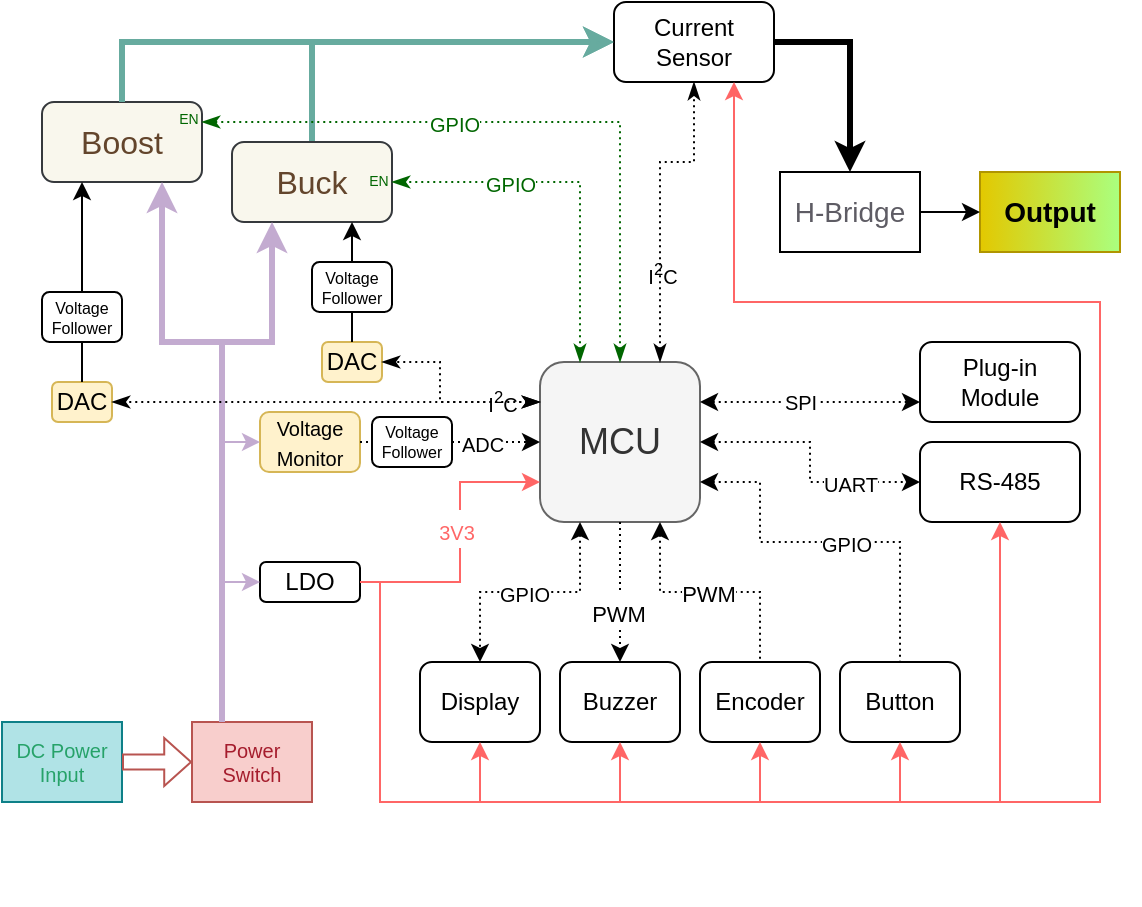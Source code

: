 <mxfile version="21.3.6" type="device">
  <diagram id="sNHUYcScr_lrZ1LzuWTF" name="Page-1">
    <mxGraphModel dx="830" dy="462" grid="1" gridSize="10" guides="1" tooltips="1" connect="1" arrows="1" fold="1" page="1" pageScale="1" pageWidth="827" pageHeight="1169" math="0" shadow="0">
      <root>
        <mxCell id="0" />
        <mxCell id="1" parent="0" />
        <mxCell id="bBt4X0M5Szbjh47Dpjpm-1" value="" style="edgeStyle=elbowEdgeStyle;elbow=vertical;endArrow=classic;html=1;rounded=0;fontSize=14;entryX=0;entryY=0.5;entryDx=0;entryDy=0;fillColor=#bac8d3;strokeColor=#67AB9F;strokeWidth=3;exitX=0.5;exitY=0;exitDx=0;exitDy=0;" edge="1" parent="1" source="bBt4X0M5Szbjh47Dpjpm-4" target="bBt4X0M5Szbjh47Dpjpm-6">
          <mxGeometry width="50" height="50" relative="1" as="geometry">
            <mxPoint x="502" y="360" as="sourcePoint" />
            <mxPoint x="640" y="415" as="targetPoint" />
            <Array as="points">
              <mxPoint x="360" y="320" />
            </Array>
          </mxGeometry>
        </mxCell>
        <mxCell id="bBt4X0M5Szbjh47Dpjpm-2" value="&lt;font style=&quot;font-size: 18px;&quot;&gt;MCU&lt;/font&gt;" style="rounded=1;whiteSpace=wrap;html=1;fillColor=#f5f5f5;strokeColor=#666666;fontColor=#333333;" vertex="1" parent="1">
          <mxGeometry x="400" y="480" width="80" height="80" as="geometry" />
        </mxCell>
        <mxCell id="bBt4X0M5Szbjh47Dpjpm-3" value="&lt;font style=&quot;font-size: 16px;&quot; color=&quot;#63452c&quot;&gt;Boost&lt;/font&gt;" style="rounded=1;whiteSpace=wrap;html=1;fillColor=#f9f7ed;strokeColor=#36393d;" vertex="1" parent="1">
          <mxGeometry x="151" y="350" width="80" height="40" as="geometry" />
        </mxCell>
        <mxCell id="bBt4X0M5Szbjh47Dpjpm-4" value="&lt;font style=&quot;font-size: 16px;&quot; color=&quot;#63452c&quot;&gt;Buck&lt;/font&gt;" style="rounded=1;whiteSpace=wrap;html=1;fillColor=#f9f7ed;strokeColor=#36393d;" vertex="1" parent="1">
          <mxGeometry x="246" y="370" width="80" height="40" as="geometry" />
        </mxCell>
        <mxCell id="bBt4X0M5Szbjh47Dpjpm-5" value="LDO" style="rounded=1;whiteSpace=wrap;html=1;" vertex="1" parent="1">
          <mxGeometry x="260" y="580" width="50" height="20" as="geometry" />
        </mxCell>
        <mxCell id="bBt4X0M5Szbjh47Dpjpm-6" value="&lt;div&gt;Current&lt;/div&gt;&lt;div&gt;Sensor&lt;br&gt;&lt;/div&gt;" style="rounded=1;whiteSpace=wrap;html=1;fillColor=none;" vertex="1" parent="1">
          <mxGeometry x="437" y="300" width="80" height="40" as="geometry" />
        </mxCell>
        <mxCell id="bBt4X0M5Szbjh47Dpjpm-7" value="&lt;div&gt;Plug-in&lt;/div&gt;&lt;div&gt;Module&lt;br&gt;&lt;/div&gt;" style="rounded=1;whiteSpace=wrap;html=1;" vertex="1" parent="1">
          <mxGeometry x="590" y="470" width="80" height="40" as="geometry" />
        </mxCell>
        <mxCell id="bBt4X0M5Szbjh47Dpjpm-8" value="Display" style="rounded=1;whiteSpace=wrap;html=1;" vertex="1" parent="1">
          <mxGeometry x="340" y="630" width="60" height="40" as="geometry" />
        </mxCell>
        <mxCell id="bBt4X0M5Szbjh47Dpjpm-9" value="Buzzer" style="rounded=1;whiteSpace=wrap;html=1;" vertex="1" parent="1">
          <mxGeometry x="410" y="630" width="60" height="40" as="geometry" />
        </mxCell>
        <mxCell id="bBt4X0M5Szbjh47Dpjpm-10" value="Encoder" style="rounded=1;whiteSpace=wrap;html=1;" vertex="1" parent="1">
          <mxGeometry x="480" y="630" width="60" height="40" as="geometry" />
        </mxCell>
        <mxCell id="bBt4X0M5Szbjh47Dpjpm-11" value="&lt;div&gt;Button&lt;/div&gt;" style="rounded=1;whiteSpace=wrap;html=1;" vertex="1" parent="1">
          <mxGeometry x="550" y="630" width="60" height="40" as="geometry" />
        </mxCell>
        <mxCell id="bBt4X0M5Szbjh47Dpjpm-12" value="&lt;div&gt;RS-485&lt;br&gt;&lt;/div&gt;" style="rounded=1;whiteSpace=wrap;html=1;" vertex="1" parent="1">
          <mxGeometry x="590" y="520" width="80" height="40" as="geometry" />
        </mxCell>
        <mxCell id="bBt4X0M5Szbjh47Dpjpm-13" value="" style="edgeStyle=elbowEdgeStyle;elbow=vertical;endArrow=classic;html=1;rounded=0;fontSize=14;entryX=0.5;entryY=0;entryDx=0;entryDy=0;startArrow=classic;startFill=1;dashed=1;dashPattern=1 2;" edge="1" parent="1" target="bBt4X0M5Szbjh47Dpjpm-8">
          <mxGeometry width="50" height="50" relative="1" as="geometry">
            <mxPoint x="420" y="560" as="sourcePoint" />
            <mxPoint x="500" y="510" as="targetPoint" />
          </mxGeometry>
        </mxCell>
        <mxCell id="bBt4X0M5Szbjh47Dpjpm-14" value="" style="edgeStyle=elbowEdgeStyle;elbow=vertical;endArrow=none;html=1;rounded=0;fontSize=14;entryX=0.5;entryY=0;entryDx=0;entryDy=0;exitX=0.75;exitY=1;exitDx=0;exitDy=0;startArrow=classic;startFill=1;dashed=1;dashPattern=1 2;endFill=0;" edge="1" parent="1" source="bBt4X0M5Szbjh47Dpjpm-2" target="bBt4X0M5Szbjh47Dpjpm-10">
          <mxGeometry width="50" height="50" relative="1" as="geometry">
            <mxPoint x="430" y="570" as="sourcePoint" />
            <mxPoint x="380" y="640" as="targetPoint" />
          </mxGeometry>
        </mxCell>
        <mxCell id="bBt4X0M5Szbjh47Dpjpm-15" value="" style="edgeStyle=segmentEdgeStyle;endArrow=none;html=1;rounded=0;fontSize=14;entryX=0.5;entryY=0;entryDx=0;entryDy=0;startArrow=classic;startFill=1;endFill=0;dashed=1;dashPattern=1 2;" edge="1" parent="1" target="bBt4X0M5Szbjh47Dpjpm-11">
          <mxGeometry width="50" height="50" relative="1" as="geometry">
            <mxPoint x="480" y="540" as="sourcePoint" />
            <mxPoint x="500" y="510" as="targetPoint" />
            <Array as="points">
              <mxPoint x="510" y="540" />
              <mxPoint x="510" y="570" />
              <mxPoint x="580" y="570" />
            </Array>
          </mxGeometry>
        </mxCell>
        <mxCell id="bBt4X0M5Szbjh47Dpjpm-16" value="" style="edgeStyle=elbowEdgeStyle;elbow=horizontal;endArrow=classic;html=1;rounded=0;fontSize=14;entryX=0;entryY=0.5;entryDx=0;entryDy=0;exitX=0.429;exitY=0;exitDx=0;exitDy=0;exitPerimeter=0;strokeColor=#C3ABD0;" edge="1" parent="1" source="bBt4X0M5Szbjh47Dpjpm-46" target="bBt4X0M5Szbjh47Dpjpm-5">
          <mxGeometry width="50" height="50" relative="1" as="geometry">
            <mxPoint x="210" y="370" as="sourcePoint" />
            <mxPoint x="410" y="410" as="targetPoint" />
            <Array as="points">
              <mxPoint x="240" y="630" />
            </Array>
          </mxGeometry>
        </mxCell>
        <mxCell id="bBt4X0M5Szbjh47Dpjpm-17" value="" style="edgeStyle=elbowEdgeStyle;elbow=vertical;endArrow=classic;html=1;rounded=0;fontSize=14;exitX=0.25;exitY=0;exitDx=0;exitDy=0;strokeColor=#C3ABD0;strokeWidth=3;entryX=0.25;entryY=1;entryDx=0;entryDy=0;" edge="1" parent="1" source="bBt4X0M5Szbjh47Dpjpm-46" target="bBt4X0M5Szbjh47Dpjpm-4">
          <mxGeometry width="50" height="50" relative="1" as="geometry">
            <mxPoint x="210" y="370" as="sourcePoint" />
            <mxPoint x="270" y="430" as="targetPoint" />
            <Array as="points">
              <mxPoint x="250" y="470" />
            </Array>
          </mxGeometry>
        </mxCell>
        <mxCell id="bBt4X0M5Szbjh47Dpjpm-18" value="" style="endArrow=classic;html=1;rounded=0;fontSize=14;entryX=0.5;entryY=0;entryDx=0;entryDy=0;exitX=0.5;exitY=1;exitDx=0;exitDy=0;dashed=1;dashPattern=1 2;" edge="1" parent="1" source="bBt4X0M5Szbjh47Dpjpm-2" target="bBt4X0M5Szbjh47Dpjpm-9">
          <mxGeometry width="50" height="50" relative="1" as="geometry">
            <mxPoint x="470" y="550" as="sourcePoint" />
            <mxPoint x="540" y="550" as="targetPoint" />
          </mxGeometry>
        </mxCell>
        <mxCell id="bBt4X0M5Szbjh47Dpjpm-19" value="" style="endArrow=classic;html=1;rounded=0;fontSize=14;entryX=0;entryY=0.75;entryDx=0;entryDy=0;exitX=1;exitY=0.25;exitDx=0;exitDy=0;startArrow=classic;startFill=1;dashed=1;dashPattern=1 2;" edge="1" parent="1" source="bBt4X0M5Szbjh47Dpjpm-2" target="bBt4X0M5Szbjh47Dpjpm-7">
          <mxGeometry width="50" height="50" relative="1" as="geometry">
            <mxPoint x="480" y="500" as="sourcePoint" />
            <mxPoint x="560" y="500" as="targetPoint" />
          </mxGeometry>
        </mxCell>
        <mxCell id="bBt4X0M5Szbjh47Dpjpm-20" value="&lt;font color=&quot;#000000&quot;&gt;DAC&lt;/font&gt;" style="rounded=1;whiteSpace=wrap;html=1;fillColor=#fff2cc;strokeColor=#d6b656;" vertex="1" parent="1">
          <mxGeometry x="291" y="470" width="30" height="20" as="geometry" />
        </mxCell>
        <mxCell id="bBt4X0M5Szbjh47Dpjpm-21" value="" style="endArrow=classic;html=1;rounded=0;fontSize=16;exitX=0.5;exitY=0;exitDx=0;exitDy=0;entryX=0.75;entryY=1;entryDx=0;entryDy=0;startArrow=none;" edge="1" parent="1" source="bBt4X0M5Szbjh47Dpjpm-48" target="bBt4X0M5Szbjh47Dpjpm-4">
          <mxGeometry width="50" height="50" relative="1" as="geometry">
            <mxPoint x="450" y="560" as="sourcePoint" />
            <mxPoint x="500" y="510" as="targetPoint" />
          </mxGeometry>
        </mxCell>
        <mxCell id="bBt4X0M5Szbjh47Dpjpm-22" value="" style="edgeStyle=elbowEdgeStyle;elbow=horizontal;endArrow=classicThin;html=1;rounded=0;fontSize=16;entryX=1;entryY=0.5;entryDx=0;entryDy=0;exitX=0;exitY=0.25;exitDx=0;exitDy=0;dashed=1;dashPattern=1 2;endFill=1;startArrow=classicThin;startFill=1;" edge="1" parent="1" source="bBt4X0M5Szbjh47Dpjpm-2" target="bBt4X0M5Szbjh47Dpjpm-20">
          <mxGeometry width="50" height="50" relative="1" as="geometry">
            <mxPoint x="450" y="560" as="sourcePoint" />
            <mxPoint x="500" y="510" as="targetPoint" />
            <Array as="points">
              <mxPoint x="350" y="490" />
            </Array>
          </mxGeometry>
        </mxCell>
        <mxCell id="bBt4X0M5Szbjh47Dpjpm-23" value="&lt;font style=&quot;font-size: 10px;&quot;&gt;I&lt;sup&gt;2&lt;/sup&gt;C&lt;/font&gt;" style="edgeLabel;html=1;align=center;verticalAlign=middle;resizable=0;points=[];fontSize=16;" vertex="1" connectable="0" parent="1">
          <mxGeometry x="379" y="495.002" as="geometry">
            <mxPoint x="2" y="4" as="offset" />
          </mxGeometry>
        </mxCell>
        <mxCell id="bBt4X0M5Szbjh47Dpjpm-24" value="&lt;font style=&quot;font-size: 10px;&quot;&gt;GPIO&lt;/font&gt;" style="edgeLabel;html=1;align=center;verticalAlign=middle;resizable=0;points=[];fontSize=16;" vertex="1" connectable="0" parent="1">
          <mxGeometry x="551" y="565.002" as="geometry">
            <mxPoint x="2" y="4" as="offset" />
          </mxGeometry>
        </mxCell>
        <mxCell id="bBt4X0M5Szbjh47Dpjpm-25" value="&lt;font style=&quot;font-size: 10px;&quot;&gt;GPIO&lt;/font&gt;" style="edgeLabel;html=1;align=center;verticalAlign=middle;resizable=0;points=[];fontSize=16;" vertex="1" connectable="0" parent="1">
          <mxGeometry x="390" y="590.002" as="geometry">
            <mxPoint x="2" y="4" as="offset" />
          </mxGeometry>
        </mxCell>
        <mxCell id="bBt4X0M5Szbjh47Dpjpm-26" value="&lt;font style=&quot;font-size: 11px;&quot;&gt;PWM&lt;/font&gt;" style="edgeLabel;html=1;align=center;verticalAlign=middle;resizable=0;points=[];fontSize=16;" vertex="1" connectable="0" parent="1">
          <mxGeometry x="437" y="600.002" as="geometry">
            <mxPoint x="2" y="4" as="offset" />
          </mxGeometry>
        </mxCell>
        <mxCell id="bBt4X0M5Szbjh47Dpjpm-27" value="&lt;font style=&quot;font-size: 11px;&quot;&gt;PWM&lt;/font&gt;" style="edgeLabel;html=1;align=center;verticalAlign=middle;resizable=0;points=[];fontSize=16;" vertex="1" connectable="0" parent="1">
          <mxGeometry x="482" y="590.002" as="geometry">
            <mxPoint x="2" y="4" as="offset" />
          </mxGeometry>
        </mxCell>
        <mxCell id="bBt4X0M5Szbjh47Dpjpm-28" value="&lt;font style=&quot;font-size: 10px;&quot;&gt;SPI&lt;/font&gt;" style="edgeLabel;html=1;align=center;verticalAlign=middle;resizable=0;points=[];fontSize=16;" vertex="1" connectable="0" parent="1">
          <mxGeometry x="534" y="495.002" as="geometry">
            <mxPoint x="-4" y="3" as="offset" />
          </mxGeometry>
        </mxCell>
        <mxCell id="bBt4X0M5Szbjh47Dpjpm-29" value="&lt;font color=&quot;#5e5c64&quot;&gt;H-Bridge&lt;/font&gt;" style="html=1;whiteSpace=wrap;container=1;recursiveResize=0;collapsible=0;fontSize=14;fillColor=none;" vertex="1" parent="1">
          <mxGeometry x="520" y="385" width="70" height="40" as="geometry" />
        </mxCell>
        <mxCell id="bBt4X0M5Szbjh47Dpjpm-30" value="&lt;font style=&quot;font-size: 10px;&quot; color=&quot;#000000&quot;&gt;Voltage Monitor&lt;/font&gt;" style="rounded=1;whiteSpace=wrap;html=1;fillColor=#fff2cc;strokeColor=#d6b656;" vertex="1" parent="1">
          <mxGeometry x="260" y="505" width="50" height="30" as="geometry" />
        </mxCell>
        <mxCell id="bBt4X0M5Szbjh47Dpjpm-31" value="" style="edgeStyle=elbowEdgeStyle;elbow=horizontal;endArrow=classic;html=1;rounded=0;fontSize=14;entryX=0;entryY=0.5;entryDx=0;entryDy=0;exitX=1;exitY=0.5;exitDx=0;exitDy=0;dashed=1;dashPattern=1 2;startArrow=classic;startFill=1;" edge="1" parent="1" source="bBt4X0M5Szbjh47Dpjpm-2" target="bBt4X0M5Szbjh47Dpjpm-12">
          <mxGeometry width="50" height="50" relative="1" as="geometry">
            <mxPoint x="494" y="545" as="sourcePoint" />
            <mxPoint x="574" y="575" as="targetPoint" />
          </mxGeometry>
        </mxCell>
        <mxCell id="bBt4X0M5Szbjh47Dpjpm-32" value="&lt;font style=&quot;font-size: 10px;&quot;&gt;UART&lt;/font&gt;" style="edgeLabel;html=1;align=center;verticalAlign=middle;resizable=0;points=[];fontSize=16;" vertex="1" connectable="0" parent="1">
          <mxGeometry x="559" y="536.002" as="geometry">
            <mxPoint x="-4" y="3" as="offset" />
          </mxGeometry>
        </mxCell>
        <mxCell id="bBt4X0M5Szbjh47Dpjpm-33" value="" style="edgeStyle=elbowEdgeStyle;elbow=horizontal;endArrow=classic;html=1;rounded=0;fontSize=14;entryX=0;entryY=0.5;entryDx=0;entryDy=0;exitX=1;exitY=0.5;exitDx=0;exitDy=0;dashed=1;dashPattern=1 2;startArrow=none;" edge="1" parent="1" source="bBt4X0M5Szbjh47Dpjpm-44" target="bBt4X0M5Szbjh47Dpjpm-2">
          <mxGeometry width="50" height="50" relative="1" as="geometry">
            <mxPoint x="490" y="530" as="sourcePoint" />
            <mxPoint x="570" y="550" as="targetPoint" />
          </mxGeometry>
        </mxCell>
        <mxCell id="bBt4X0M5Szbjh47Dpjpm-34" value="&lt;font style=&quot;font-size: 10px;&quot;&gt;ADC&lt;/font&gt;" style="edgeLabel;html=1;align=center;verticalAlign=middle;resizable=0;points=[];fontSize=16;" vertex="1" connectable="0" parent="1">
          <mxGeometry x="369" y="515.002" as="geometry">
            <mxPoint x="2" y="4" as="offset" />
          </mxGeometry>
        </mxCell>
        <mxCell id="bBt4X0M5Szbjh47Dpjpm-35" value="" style="edgeStyle=elbowEdgeStyle;elbow=horizontal;endArrow=classic;html=1;rounded=0;fontSize=14;entryX=0;entryY=0.5;entryDx=0;entryDy=0;exitX=0.5;exitY=0;exitDx=0;exitDy=0;strokeColor=#C3ABD0;" edge="1" parent="1" source="bBt4X0M5Szbjh47Dpjpm-46" target="bBt4X0M5Szbjh47Dpjpm-30">
          <mxGeometry width="50" height="50" relative="1" as="geometry">
            <mxPoint x="210" y="370" as="sourcePoint" />
            <mxPoint x="305" y="530" as="targetPoint" />
            <Array as="points">
              <mxPoint x="240" y="530" />
            </Array>
          </mxGeometry>
        </mxCell>
        <mxCell id="bBt4X0M5Szbjh47Dpjpm-36" value="" style="edgeStyle=elbowEdgeStyle;elbow=horizontal;endArrow=classic;html=1;rounded=0;fontSize=14;entryX=0;entryY=0.75;entryDx=0;entryDy=0;exitX=1;exitY=0.5;exitDx=0;exitDy=0;strokeColor=#FF6666;" edge="1" parent="1" source="bBt4X0M5Szbjh47Dpjpm-5" target="bBt4X0M5Szbjh47Dpjpm-2">
          <mxGeometry width="50" height="50" relative="1" as="geometry">
            <mxPoint x="320" y="610" as="sourcePoint" />
            <mxPoint x="386" y="560" as="targetPoint" />
            <Array as="points">
              <mxPoint x="360" y="570" />
            </Array>
          </mxGeometry>
        </mxCell>
        <mxCell id="bBt4X0M5Szbjh47Dpjpm-37" value="&lt;font style=&quot;font-size: 10px;&quot; color=&quot;#ff6666&quot;&gt;3V3&lt;/font&gt;" style="edgeLabel;html=1;align=center;verticalAlign=middle;resizable=0;points=[];fontSize=16;" vertex="1" connectable="0" parent="1">
          <mxGeometry x="356" y="559.002" as="geometry">
            <mxPoint x="2" y="4" as="offset" />
          </mxGeometry>
        </mxCell>
        <mxCell id="bBt4X0M5Szbjh47Dpjpm-38" value="" style="edgeStyle=segmentEdgeStyle;endArrow=none;html=1;rounded=0;fontSize=14;startArrow=classic;startFill=1;endFill=0;exitX=0.5;exitY=1;exitDx=0;exitDy=0;entryX=1;entryY=0.5;entryDx=0;entryDy=0;strokeColor=#FF6666;" edge="1" parent="1" source="bBt4X0M5Szbjh47Dpjpm-11" target="bBt4X0M5Szbjh47Dpjpm-5">
          <mxGeometry width="50" height="50" relative="1" as="geometry">
            <mxPoint x="670" y="690" as="sourcePoint" />
            <mxPoint x="340" y="700" as="targetPoint" />
            <Array as="points">
              <mxPoint x="580" y="700" />
              <mxPoint x="320" y="700" />
              <mxPoint x="320" y="590" />
            </Array>
          </mxGeometry>
        </mxCell>
        <mxCell id="bBt4X0M5Szbjh47Dpjpm-39" value="" style="edgeStyle=segmentEdgeStyle;endArrow=none;html=1;rounded=0;fontSize=14;startArrow=classic;startFill=1;endFill=0;exitX=0.5;exitY=1;exitDx=0;exitDy=0;entryX=1;entryY=0.5;entryDx=0;entryDy=0;strokeColor=#FF6666;" edge="1" parent="1" source="bBt4X0M5Szbjh47Dpjpm-10" target="bBt4X0M5Szbjh47Dpjpm-5">
          <mxGeometry width="50" height="50" relative="1" as="geometry">
            <mxPoint x="590" y="680" as="sourcePoint" />
            <mxPoint x="320" y="600" as="targetPoint" />
            <Array as="points">
              <mxPoint x="510" y="700" />
              <mxPoint x="320" y="700" />
              <mxPoint x="320" y="590" />
            </Array>
          </mxGeometry>
        </mxCell>
        <mxCell id="bBt4X0M5Szbjh47Dpjpm-40" value="" style="edgeStyle=segmentEdgeStyle;endArrow=none;html=1;rounded=0;fontSize=14;startArrow=classic;startFill=1;endFill=0;exitX=0.5;exitY=1;exitDx=0;exitDy=0;entryX=1;entryY=0.5;entryDx=0;entryDy=0;strokeColor=#FF6666;" edge="1" parent="1" source="bBt4X0M5Szbjh47Dpjpm-9" target="bBt4X0M5Szbjh47Dpjpm-5">
          <mxGeometry width="50" height="50" relative="1" as="geometry">
            <mxPoint x="520" y="680" as="sourcePoint" />
            <mxPoint x="320" y="600" as="targetPoint" />
            <Array as="points">
              <mxPoint x="440" y="700" />
              <mxPoint x="320" y="700" />
              <mxPoint x="320" y="590" />
            </Array>
          </mxGeometry>
        </mxCell>
        <mxCell id="bBt4X0M5Szbjh47Dpjpm-41" value="" style="edgeStyle=segmentEdgeStyle;endArrow=none;html=1;rounded=0;fontSize=14;startArrow=classic;startFill=1;endFill=0;exitX=0.5;exitY=1;exitDx=0;exitDy=0;entryX=1;entryY=0.5;entryDx=0;entryDy=0;strokeColor=#FF6666;" edge="1" parent="1" source="bBt4X0M5Szbjh47Dpjpm-8" target="bBt4X0M5Szbjh47Dpjpm-5">
          <mxGeometry width="50" height="50" relative="1" as="geometry">
            <mxPoint x="450" y="680" as="sourcePoint" />
            <mxPoint x="320" y="600" as="targetPoint" />
            <Array as="points">
              <mxPoint x="370" y="700" />
              <mxPoint x="320" y="700" />
              <mxPoint x="320" y="590" />
            </Array>
          </mxGeometry>
        </mxCell>
        <mxCell id="bBt4X0M5Szbjh47Dpjpm-42" value="" style="edgeStyle=segmentEdgeStyle;endArrow=none;html=1;rounded=0;fontSize=14;startArrow=classic;startFill=1;endFill=0;exitX=0.5;exitY=1;exitDx=0;exitDy=0;strokeColor=#FF6666;" edge="1" parent="1" source="bBt4X0M5Szbjh47Dpjpm-12">
          <mxGeometry width="50" height="50" relative="1" as="geometry">
            <mxPoint x="690" y="680" as="sourcePoint" />
            <mxPoint x="310" y="590" as="targetPoint" />
            <Array as="points">
              <mxPoint x="630" y="700" />
              <mxPoint x="320" y="700" />
              <mxPoint x="320" y="590" />
            </Array>
          </mxGeometry>
        </mxCell>
        <mxCell id="bBt4X0M5Szbjh47Dpjpm-43" value="" style="edgeStyle=segmentEdgeStyle;endArrow=none;html=1;rounded=0;fontSize=14;startArrow=classic;startFill=1;endFill=0;strokeColor=#FF6666;entryX=1;entryY=0.5;entryDx=0;entryDy=0;exitX=0.75;exitY=1;exitDx=0;exitDy=0;" edge="1" parent="1" source="bBt4X0M5Szbjh47Dpjpm-6" target="bBt4X0M5Szbjh47Dpjpm-5">
          <mxGeometry width="50" height="50" relative="1" as="geometry">
            <mxPoint x="680" y="420" as="sourcePoint" />
            <mxPoint x="320" y="600" as="targetPoint" />
            <Array as="points">
              <mxPoint x="497" y="450" />
              <mxPoint x="680" y="450" />
              <mxPoint x="680" y="700" />
              <mxPoint x="320" y="700" />
              <mxPoint x="320" y="590" />
            </Array>
          </mxGeometry>
        </mxCell>
        <mxCell id="bBt4X0M5Szbjh47Dpjpm-44" value="&lt;div style=&quot;font-size: 8px;&quot;&gt;&lt;font style=&quot;font-size: 8px;&quot;&gt;Voltage&lt;/font&gt;&lt;/div&gt;&lt;div style=&quot;font-size: 8px;&quot;&gt;&lt;font style=&quot;font-size: 8px;&quot;&gt;Follower&lt;font style=&quot;font-size: 8px;&quot;&gt;&lt;br style=&quot;font-size: 8px;&quot;&gt;&lt;/font&gt;&lt;/font&gt;&lt;/div&gt;" style="rounded=1;whiteSpace=wrap;html=1;fontSize=8;" vertex="1" parent="1">
          <mxGeometry x="316" y="507.5" width="40" height="25" as="geometry" />
        </mxCell>
        <mxCell id="bBt4X0M5Szbjh47Dpjpm-45" value="" style="edgeStyle=elbowEdgeStyle;elbow=horizontal;endArrow=none;html=1;rounded=0;fontSize=14;entryX=0;entryY=0.5;entryDx=0;entryDy=0;exitX=1;exitY=0.5;exitDx=0;exitDy=0;dashed=1;dashPattern=1 2;" edge="1" parent="1" source="bBt4X0M5Szbjh47Dpjpm-30" target="bBt4X0M5Szbjh47Dpjpm-44">
          <mxGeometry width="50" height="50" relative="1" as="geometry">
            <mxPoint x="316" y="520" as="sourcePoint" />
            <mxPoint x="400" y="520" as="targetPoint" />
          </mxGeometry>
        </mxCell>
        <mxCell id="bBt4X0M5Szbjh47Dpjpm-46" value="&lt;div style=&quot;font-size: 10px;&quot;&gt;&lt;font color=&quot;#a51d2d&quot;&gt;Power&lt;br&gt;&lt;/font&gt;&lt;/div&gt;&lt;div&gt;&lt;font color=&quot;#a51d2d&quot;&gt;Switch&lt;br&gt;&lt;/font&gt;&lt;/div&gt;" style="html=1;whiteSpace=wrap;container=1;recursiveResize=0;collapsible=0;fontSize=10;fillColor=#f8cecc;strokeColor=#b85450;" vertex="1" parent="1">
          <mxGeometry x="226" y="660" width="60" height="40" as="geometry" />
        </mxCell>
        <mxCell id="bBt4X0M5Szbjh47Dpjpm-47" value="" style="edgeStyle=elbowEdgeStyle;elbow=vertical;endArrow=classic;html=1;rounded=0;fontSize=14;exitX=0.25;exitY=0;exitDx=0;exitDy=0;fillColor=#ffcc99;strokeColor=#C3ABD0;strokeWidth=3;entryX=0.75;entryY=1;entryDx=0;entryDy=0;" edge="1" parent="1" source="bBt4X0M5Szbjh47Dpjpm-46" target="bBt4X0M5Szbjh47Dpjpm-3">
          <mxGeometry width="50" height="50" relative="1" as="geometry">
            <mxPoint x="210" y="660" as="sourcePoint" />
            <mxPoint x="190" y="430" as="targetPoint" />
            <Array as="points">
              <mxPoint x="230" y="470" />
            </Array>
          </mxGeometry>
        </mxCell>
        <mxCell id="bBt4X0M5Szbjh47Dpjpm-48" value="&lt;div style=&quot;font-size: 8px;&quot;&gt;&lt;font style=&quot;font-size: 8px;&quot;&gt;Voltage&lt;/font&gt;&lt;/div&gt;&lt;div style=&quot;font-size: 8px;&quot;&gt;&lt;font style=&quot;font-size: 8px;&quot;&gt;Follower&lt;font style=&quot;font-size: 8px;&quot;&gt;&lt;br style=&quot;font-size: 8px;&quot;&gt;&lt;/font&gt;&lt;/font&gt;&lt;/div&gt;" style="rounded=1;whiteSpace=wrap;html=1;fontSize=8;" vertex="1" parent="1">
          <mxGeometry x="286" y="430" width="40" height="25" as="geometry" />
        </mxCell>
        <mxCell id="bBt4X0M5Szbjh47Dpjpm-49" value="" style="endArrow=none;html=1;rounded=0;fontSize=16;exitX=0.5;exitY=0;exitDx=0;exitDy=0;entryX=0.5;entryY=1;entryDx=0;entryDy=0;" edge="1" parent="1" source="bBt4X0M5Szbjh47Dpjpm-20" target="bBt4X0M5Szbjh47Dpjpm-48">
          <mxGeometry width="50" height="50" relative="1" as="geometry">
            <mxPoint x="306" y="470" as="sourcePoint" />
            <mxPoint x="306" y="420" as="targetPoint" />
          </mxGeometry>
        </mxCell>
        <mxCell id="bBt4X0M5Szbjh47Dpjpm-50" value="&lt;font color=&quot;#000000&quot;&gt;DAC&lt;/font&gt;" style="rounded=1;whiteSpace=wrap;html=1;fillColor=#fff2cc;strokeColor=#d6b656;" vertex="1" parent="1">
          <mxGeometry x="156" y="490" width="30" height="20" as="geometry" />
        </mxCell>
        <mxCell id="bBt4X0M5Szbjh47Dpjpm-51" value="" style="edgeStyle=elbowEdgeStyle;elbow=horizontal;endArrow=classicThin;html=1;rounded=0;fontSize=16;entryX=1;entryY=0.5;entryDx=0;entryDy=0;exitX=0;exitY=0.25;exitDx=0;exitDy=0;dashed=1;dashPattern=1 2;endFill=1;startArrow=classicThin;startFill=1;" edge="1" parent="1" source="bBt4X0M5Szbjh47Dpjpm-2" target="bBt4X0M5Szbjh47Dpjpm-50">
          <mxGeometry width="50" height="50" relative="1" as="geometry">
            <mxPoint x="410" y="510" as="sourcePoint" />
            <mxPoint x="331" y="490" as="targetPoint" />
            <Array as="points">
              <mxPoint x="370" y="480" />
            </Array>
          </mxGeometry>
        </mxCell>
        <mxCell id="bBt4X0M5Szbjh47Dpjpm-52" value="" style="edgeStyle=elbowEdgeStyle;elbow=vertical;endArrow=classic;html=1;rounded=0;fontSize=14;fillColor=none;strokeWidth=3;exitX=1;exitY=0.5;exitDx=0;exitDy=0;entryX=0.5;entryY=0;entryDx=0;entryDy=0;" edge="1" parent="1" source="bBt4X0M5Szbjh47Dpjpm-6" target="bBt4X0M5Szbjh47Dpjpm-29">
          <mxGeometry width="50" height="50" relative="1" as="geometry">
            <mxPoint x="710" y="380" as="sourcePoint" />
            <mxPoint x="569" y="270" as="targetPoint" />
            <Array as="points">
              <mxPoint x="540" y="320" />
            </Array>
          </mxGeometry>
        </mxCell>
        <mxCell id="bBt4X0M5Szbjh47Dpjpm-53" value="" style="edgeStyle=elbowEdgeStyle;elbow=vertical;endArrow=classicThin;html=1;rounded=0;fontSize=16;exitX=0.75;exitY=0;exitDx=0;exitDy=0;dashed=1;dashPattern=1 2;endFill=1;startArrow=classicThin;startFill=1;entryX=0.5;entryY=1;entryDx=0;entryDy=0;" edge="1" parent="1" source="bBt4X0M5Szbjh47Dpjpm-2" target="bBt4X0M5Szbjh47Dpjpm-6">
          <mxGeometry width="50" height="50" relative="1" as="geometry">
            <mxPoint x="410" y="510" as="sourcePoint" />
            <mxPoint x="620" y="420" as="targetPoint" />
            <Array as="points">
              <mxPoint x="460" y="380" />
              <mxPoint x="470" y="410" />
            </Array>
          </mxGeometry>
        </mxCell>
        <mxCell id="bBt4X0M5Szbjh47Dpjpm-54" value="&lt;font style=&quot;font-size: 10px;&quot;&gt;I&lt;sup&gt;2&lt;/sup&gt;C&lt;/font&gt;" style="edgeLabel;html=1;align=center;verticalAlign=middle;resizable=0;points=[];fontSize=16;labelBackgroundColor=none;" vertex="1" connectable="0" parent="1">
          <mxGeometry x="459" y="431.002" as="geometry">
            <mxPoint x="2" y="4" as="offset" />
          </mxGeometry>
        </mxCell>
        <mxCell id="bBt4X0M5Szbjh47Dpjpm-55" value="" style="endArrow=classic;html=1;rounded=0;fontSize=16;exitX=0.5;exitY=0;exitDx=0;exitDy=0;entryX=0.25;entryY=1;entryDx=0;entryDy=0;startArrow=none;" edge="1" parent="1" source="bBt4X0M5Szbjh47Dpjpm-50" target="bBt4X0M5Szbjh47Dpjpm-3">
          <mxGeometry width="50" height="50" relative="1" as="geometry">
            <mxPoint x="316" y="440" as="sourcePoint" />
            <mxPoint x="316" y="420" as="targetPoint" />
          </mxGeometry>
        </mxCell>
        <mxCell id="bBt4X0M5Szbjh47Dpjpm-56" value="&lt;div style=&quot;font-size: 8px;&quot;&gt;&lt;font style=&quot;font-size: 8px;&quot;&gt;Voltage&lt;/font&gt;&lt;/div&gt;&lt;div style=&quot;font-size: 8px;&quot;&gt;&lt;font style=&quot;font-size: 8px;&quot;&gt;Follower&lt;font style=&quot;font-size: 8px;&quot;&gt;&lt;br style=&quot;font-size: 8px;&quot;&gt;&lt;/font&gt;&lt;/font&gt;&lt;/div&gt;" style="rounded=1;whiteSpace=wrap;html=1;fontSize=8;" vertex="1" parent="1">
          <mxGeometry x="151" y="445" width="40" height="25" as="geometry" />
        </mxCell>
        <mxCell id="bBt4X0M5Szbjh47Dpjpm-57" value="" style="edgeStyle=elbowEdgeStyle;elbow=vertical;endArrow=classicThin;html=1;rounded=0;fontSize=16;exitX=0.25;exitY=0;exitDx=0;exitDy=0;dashed=1;dashPattern=1 2;endFill=1;startArrow=classicThin;startFill=1;entryX=1;entryY=0.5;entryDx=0;entryDy=0;fontColor=#006600;strokeColor=#006600;" edge="1" parent="1" source="bBt4X0M5Szbjh47Dpjpm-2" target="bBt4X0M5Szbjh47Dpjpm-4">
          <mxGeometry width="50" height="50" relative="1" as="geometry">
            <mxPoint x="470" y="490" as="sourcePoint" />
            <mxPoint x="630" y="430" as="targetPoint" />
            <Array as="points">
              <mxPoint x="390" y="390" />
            </Array>
          </mxGeometry>
        </mxCell>
        <mxCell id="bBt4X0M5Szbjh47Dpjpm-58" value="" style="edgeStyle=elbowEdgeStyle;elbow=vertical;endArrow=classicThin;html=1;rounded=0;fontSize=16;exitX=0.5;exitY=0;exitDx=0;exitDy=0;dashed=1;dashPattern=1 2;endFill=1;startArrow=classicThin;startFill=1;entryX=1;entryY=0.25;entryDx=0;entryDy=0;fontColor=#006600;strokeColor=#006600;" edge="1" parent="1" source="bBt4X0M5Szbjh47Dpjpm-2" target="bBt4X0M5Szbjh47Dpjpm-3">
          <mxGeometry width="50" height="50" relative="1" as="geometry">
            <mxPoint x="434" y="455" as="sourcePoint" />
            <mxPoint x="340" y="365" as="targetPoint" />
            <Array as="points">
              <mxPoint x="340" y="360" />
            </Array>
          </mxGeometry>
        </mxCell>
        <mxCell id="bBt4X0M5Szbjh47Dpjpm-59" value="&lt;font style=&quot;font-size: 10px;&quot;&gt;GPIO&lt;/font&gt;" style="edgeLabel;html=1;align=center;verticalAlign=middle;resizable=0;points=[];fontSize=16;fontColor=#006600;" vertex="1" connectable="0" parent="1">
          <mxGeometry x="383" y="385.002" as="geometry">
            <mxPoint x="2" y="4" as="offset" />
          </mxGeometry>
        </mxCell>
        <mxCell id="bBt4X0M5Szbjh47Dpjpm-60" value="&lt;font style=&quot;font-size: 10px;&quot;&gt;GPIO&lt;/font&gt;" style="edgeLabel;html=1;align=center;verticalAlign=middle;resizable=0;points=[];fontSize=16;fontColor=#006600;" vertex="1" connectable="0" parent="1">
          <mxGeometry x="355" y="355.002" as="geometry">
            <mxPoint x="2" y="4" as="offset" />
          </mxGeometry>
        </mxCell>
        <mxCell id="bBt4X0M5Szbjh47Dpjpm-61" value="" style="edgeStyle=elbowEdgeStyle;elbow=vertical;endArrow=classic;html=1;rounded=0;fontSize=14;entryX=0;entryY=0.5;entryDx=0;entryDy=0;fillColor=#bac8d3;strokeColor=#67AB9F;strokeWidth=3;exitX=0.5;exitY=0;exitDx=0;exitDy=0;" edge="1" parent="1" source="bBt4X0M5Szbjh47Dpjpm-3" target="bBt4X0M5Szbjh47Dpjpm-6">
          <mxGeometry width="50" height="50" relative="1" as="geometry">
            <mxPoint x="296" y="380" as="sourcePoint" />
            <mxPoint x="442" y="340" as="targetPoint" />
            <Array as="points">
              <mxPoint x="310" y="320" />
            </Array>
          </mxGeometry>
        </mxCell>
        <mxCell id="bBt4X0M5Szbjh47Dpjpm-62" value="EN" style="edgeLabel;html=1;align=center;verticalAlign=middle;resizable=0;points=[];fontSize=7;fontColor=#006600;labelBackgroundColor=none;" vertex="1" connectable="0" parent="1">
          <mxGeometry x="317" y="386.002" as="geometry">
            <mxPoint x="2" y="4" as="offset" />
          </mxGeometry>
        </mxCell>
        <mxCell id="bBt4X0M5Szbjh47Dpjpm-63" value="EN" style="edgeLabel;html=1;align=center;verticalAlign=middle;resizable=0;points=[];fontSize=7;fontColor=#006600;labelBackgroundColor=none;" vertex="1" connectable="0" parent="1">
          <mxGeometry x="222" y="355.002" as="geometry">
            <mxPoint x="2" y="4" as="offset" />
          </mxGeometry>
        </mxCell>
        <mxCell id="bBt4X0M5Szbjh47Dpjpm-64" value="&lt;div style=&quot;font-size: 10px;&quot;&gt;&lt;font style=&quot;font-size: 10px;&quot; color=&quot;#26a269&quot;&gt;DC Power&lt;/font&gt;&lt;/div&gt;&lt;div&gt;&lt;font color=&quot;#26a269&quot;&gt;Input&lt;/font&gt;&lt;/div&gt;" style="html=1;whiteSpace=wrap;container=1;recursiveResize=0;collapsible=0;fontSize=10;fillColor=#b0e3e6;strokeColor=#0e8088;" vertex="1" parent="1">
          <mxGeometry x="131" y="660" width="60" height="40" as="geometry" />
        </mxCell>
        <mxCell id="bBt4X0M5Szbjh47Dpjpm-65" value="" style="shape=flexArrow;endArrow=classic;html=1;rounded=0;fontSize=7;fontColor=#006600;endSize=4.129;strokeColor=#b85450;strokeWidth=1;elbow=vertical;jumpSize=6;entryX=0;entryY=0.5;entryDx=0;entryDy=0;exitX=1;exitY=0.5;exitDx=0;exitDy=0;width=7.619;endWidth=15.42;fillColor=none;gradientColor=#ffffff;" edge="1" parent="1" source="bBt4X0M5Szbjh47Dpjpm-64" target="bBt4X0M5Szbjh47Dpjpm-46">
          <mxGeometry width="50" height="50" relative="1" as="geometry">
            <mxPoint x="190" y="680" as="sourcePoint" />
            <mxPoint x="200.5" y="670" as="targetPoint" />
          </mxGeometry>
        </mxCell>
        <mxCell id="bBt4X0M5Szbjh47Dpjpm-66" value="" style="shape=image;imageAspect=0;aspect=fixed;verticalLabelPosition=bottom;verticalAlign=top;image=https://www.cypouz.com/sites/default/files/article/logo_cc-by-sa.png;" vertex="1" parent="1">
          <mxGeometry x="620" y="722.95" width="79.57" height="28.05" as="geometry" />
        </mxCell>
        <mxCell id="bBt4X0M5Szbjh47Dpjpm-67" value="&lt;b&gt;Output&lt;/b&gt;" style="html=1;whiteSpace=wrap;container=1;recursiveResize=0;collapsible=0;fontSize=14;fillColor=#e3c800;strokeColor=#B09500;fontColor=#000000;gradientColor=#aaff7f;gradientDirection=east;" vertex="1" parent="1">
          <mxGeometry x="620" y="385" width="70" height="40" as="geometry" />
        </mxCell>
        <mxCell id="bBt4X0M5Szbjh47Dpjpm-68" value="" style="endArrow=classic;html=1;rounded=0;entryX=0;entryY=0.5;entryDx=0;entryDy=0;exitX=1;exitY=0.5;exitDx=0;exitDy=0;" edge="1" parent="1" source="bBt4X0M5Szbjh47Dpjpm-29" target="bBt4X0M5Szbjh47Dpjpm-67">
          <mxGeometry width="50" height="50" relative="1" as="geometry">
            <mxPoint x="390" y="460" as="sourcePoint" />
            <mxPoint x="440" y="410" as="targetPoint" />
          </mxGeometry>
        </mxCell>
      </root>
    </mxGraphModel>
  </diagram>
</mxfile>
